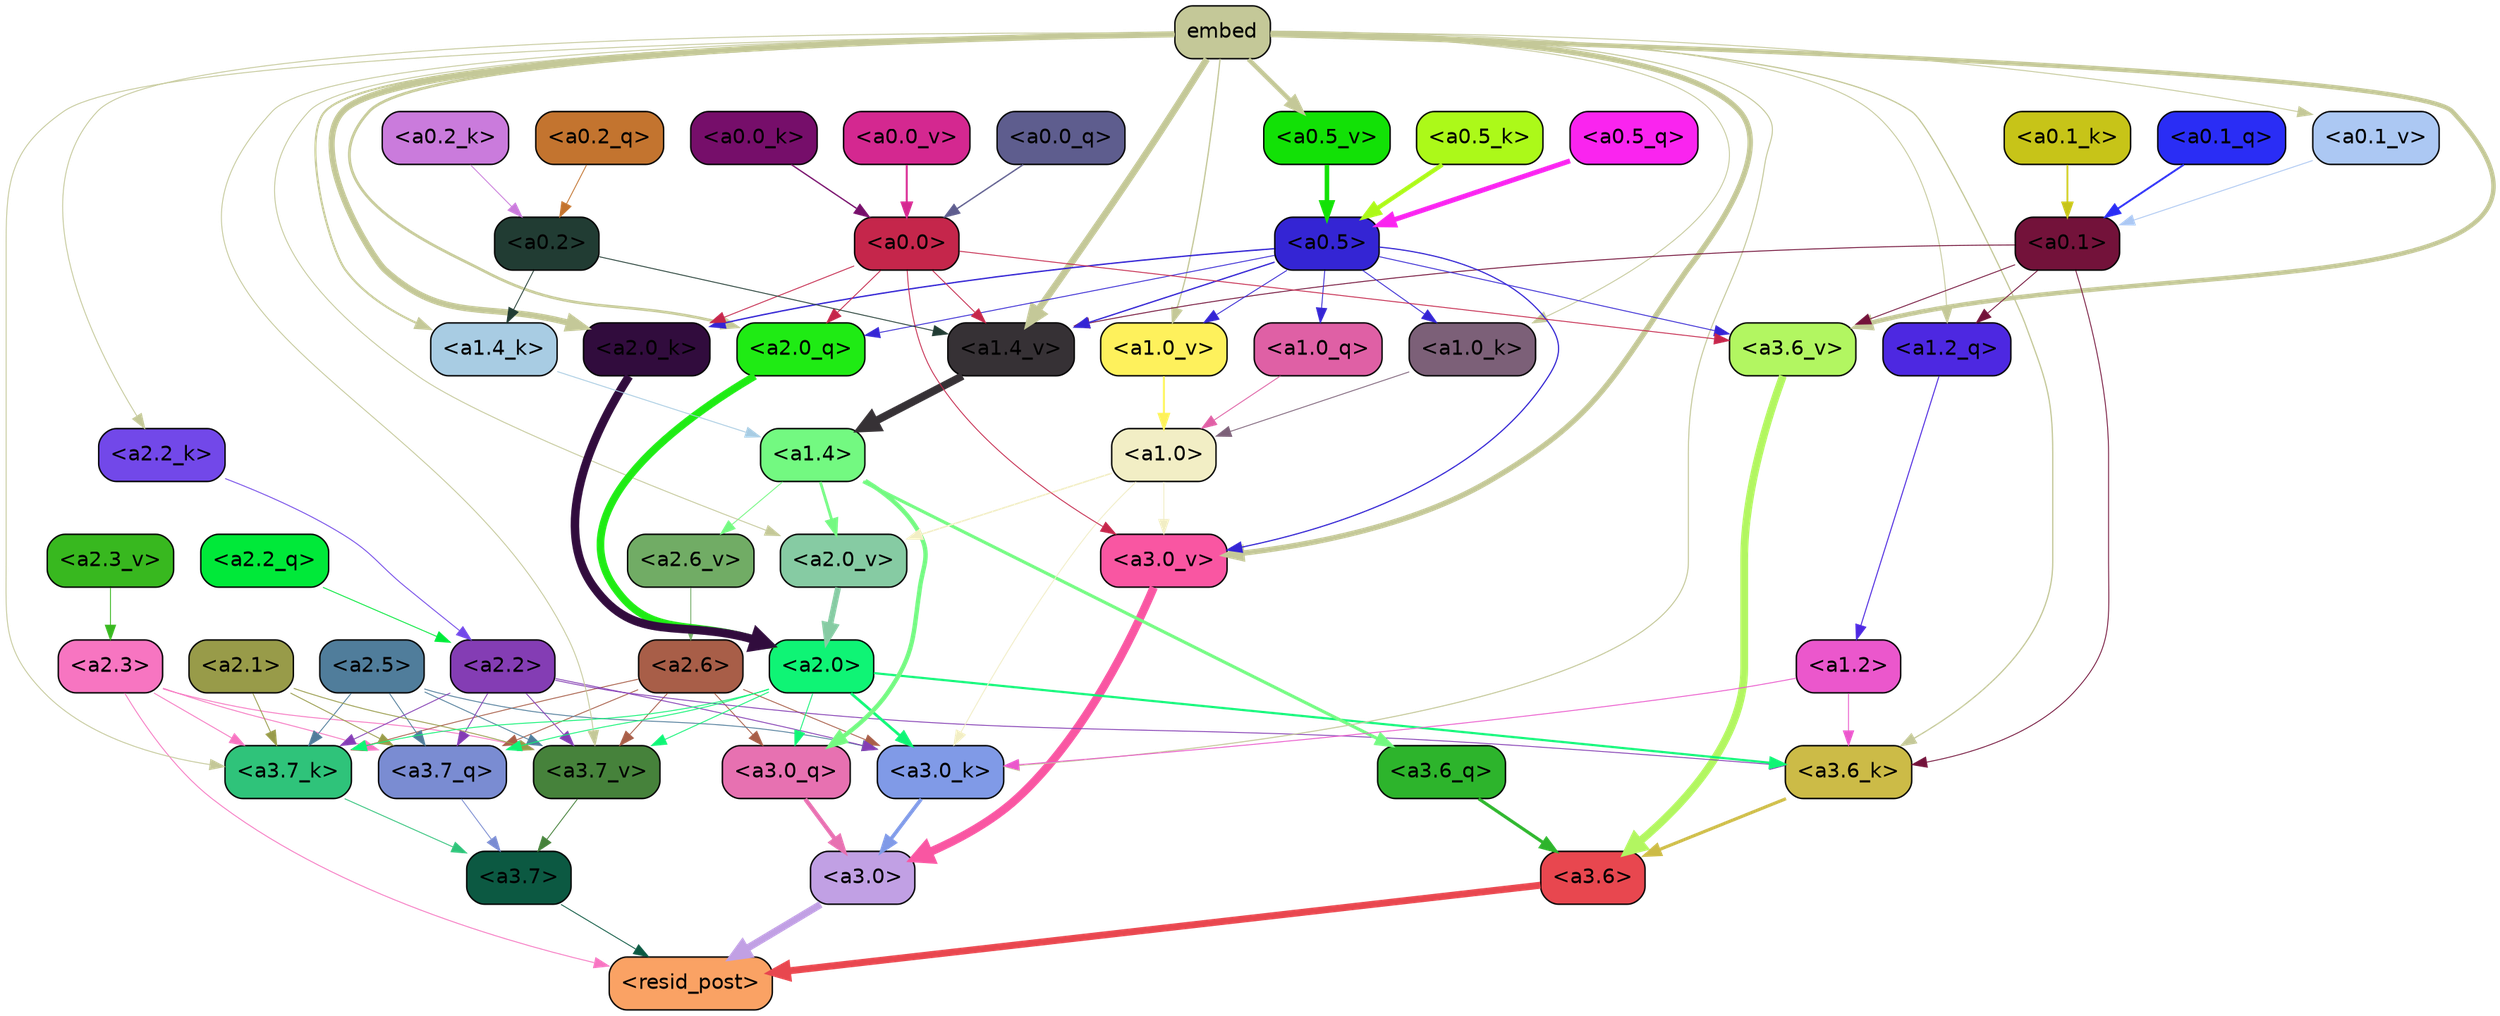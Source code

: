 strict digraph "" {
	graph [bgcolor=transparent,
		layout=dot,
		overlap=false,
		splines=true
	];
	"<a3.7>"	[color=black,
		fillcolor="#0c5942",
		fontname=Helvetica,
		shape=box,
		style="filled, rounded"];
	"<resid_post>"	[color=black,
		fillcolor="#faa264",
		fontname=Helvetica,
		shape=box,
		style="filled, rounded"];
	"<a3.7>" -> "<resid_post>"	[color="#0c5942",
		penwidth=0.6];
	"<a3.6>"	[color=black,
		fillcolor="#e8474f",
		fontname=Helvetica,
		shape=box,
		style="filled, rounded"];
	"<a3.6>" -> "<resid_post>"	[color="#e8474f",
		penwidth=4.752790808677673];
	"<a3.0>"	[color=black,
		fillcolor="#c1a0e4",
		fontname=Helvetica,
		shape=box,
		style="filled, rounded"];
	"<a3.0>" -> "<resid_post>"	[color="#c1a0e4",
		penwidth=4.897669434547424];
	"<a2.3>"	[color=black,
		fillcolor="#f775c1",
		fontname=Helvetica,
		shape=box,
		style="filled, rounded"];
	"<a2.3>" -> "<resid_post>"	[color="#f775c1",
		penwidth=0.6];
	"<a3.7_q>"	[color=black,
		fillcolor="#7a8cd2",
		fontname=Helvetica,
		shape=box,
		style="filled, rounded"];
	"<a2.3>" -> "<a3.7_q>"	[color="#f775c1",
		penwidth=0.6];
	"<a3.7_k>"	[color=black,
		fillcolor="#2fc37a",
		fontname=Helvetica,
		shape=box,
		style="filled, rounded"];
	"<a2.3>" -> "<a3.7_k>"	[color="#f775c1",
		penwidth=0.6];
	"<a3.7_v>"	[color=black,
		fillcolor="#46823b",
		fontname=Helvetica,
		shape=box,
		style="filled, rounded"];
	"<a2.3>" -> "<a3.7_v>"	[color="#f775c1",
		penwidth=0.6];
	"<a3.7_q>" -> "<a3.7>"	[color="#7a8cd2",
		penwidth=0.6];
	"<a3.6_q>"	[color=black,
		fillcolor="#2db42c",
		fontname=Helvetica,
		shape=box,
		style="filled, rounded"];
	"<a3.6_q>" -> "<a3.6>"	[color="#2db42c",
		penwidth=2.160832464694977];
	"<a3.0_q>"	[color=black,
		fillcolor="#e771b1",
		fontname=Helvetica,
		shape=box,
		style="filled, rounded"];
	"<a3.0_q>" -> "<a3.0>"	[color="#e771b1",
		penwidth=2.870753765106201];
	"<a3.7_k>" -> "<a3.7>"	[color="#2fc37a",
		penwidth=0.6];
	"<a3.6_k>"	[color=black,
		fillcolor="#ccbb47",
		fontname=Helvetica,
		shape=box,
		style="filled, rounded"];
	"<a3.6_k>" -> "<a3.6>"	[color="#ccbb47",
		penwidth=2.13908451795578];
	"<a3.0_k>"	[color=black,
		fillcolor="#809ae7",
		fontname=Helvetica,
		shape=box,
		style="filled, rounded"];
	"<a3.0_k>" -> "<a3.0>"	[color="#809ae7",
		penwidth=2.520303964614868];
	"<a3.7_v>" -> "<a3.7>"	[color="#46823b",
		penwidth=0.6];
	"<a3.6_v>"	[color=black,
		fillcolor="#b2f661",
		fontname=Helvetica,
		shape=box,
		style="filled, rounded"];
	"<a3.6_v>" -> "<a3.6>"	[color="#b2f661",
		penwidth=5.297133803367615];
	"<a3.0_v>"	[color=black,
		fillcolor="#f956a2",
		fontname=Helvetica,
		shape=box,
		style="filled, rounded"];
	"<a3.0_v>" -> "<a3.0>"	[color="#f956a2",
		penwidth=5.680712580680847];
	"<a2.6>"	[color=black,
		fillcolor="#a85e48",
		fontname=Helvetica,
		shape=box,
		style="filled, rounded"];
	"<a2.6>" -> "<a3.7_q>"	[color="#a85e48",
		penwidth=0.6];
	"<a2.6>" -> "<a3.0_q>"	[color="#a85e48",
		penwidth=0.6];
	"<a2.6>" -> "<a3.7_k>"	[color="#a85e48",
		penwidth=0.6];
	"<a2.6>" -> "<a3.0_k>"	[color="#a85e48",
		penwidth=0.6];
	"<a2.6>" -> "<a3.7_v>"	[color="#a85e48",
		penwidth=0.6];
	"<a2.5>"	[color=black,
		fillcolor="#507d9b",
		fontname=Helvetica,
		shape=box,
		style="filled, rounded"];
	"<a2.5>" -> "<a3.7_q>"	[color="#507d9b",
		penwidth=0.6];
	"<a2.5>" -> "<a3.7_k>"	[color="#507d9b",
		penwidth=0.6];
	"<a2.5>" -> "<a3.0_k>"	[color="#507d9b",
		penwidth=0.6];
	"<a2.5>" -> "<a3.7_v>"	[color="#507d9b",
		penwidth=0.6];
	"<a2.2>"	[color=black,
		fillcolor="#843db4",
		fontname=Helvetica,
		shape=box,
		style="filled, rounded"];
	"<a2.2>" -> "<a3.7_q>"	[color="#843db4",
		penwidth=0.6];
	"<a2.2>" -> "<a3.7_k>"	[color="#843db4",
		penwidth=0.6];
	"<a2.2>" -> "<a3.6_k>"	[color="#843db4",
		penwidth=0.6];
	"<a2.2>" -> "<a3.0_k>"	[color="#843db4",
		penwidth=0.6];
	"<a2.2>" -> "<a3.7_v>"	[color="#843db4",
		penwidth=0.6];
	"<a2.1>"	[color=black,
		fillcolor="#989b49",
		fontname=Helvetica,
		shape=box,
		style="filled, rounded"];
	"<a2.1>" -> "<a3.7_q>"	[color="#989b49",
		penwidth=0.6];
	"<a2.1>" -> "<a3.7_k>"	[color="#989b49",
		penwidth=0.6];
	"<a2.1>" -> "<a3.7_v>"	[color="#989b49",
		penwidth=0.6];
	"<a2.0>"	[color=black,
		fillcolor="#0ff475",
		fontname=Helvetica,
		shape=box,
		style="filled, rounded"];
	"<a2.0>" -> "<a3.7_q>"	[color="#0ff475",
		penwidth=0.6];
	"<a2.0>" -> "<a3.0_q>"	[color="#0ff475",
		penwidth=0.6];
	"<a2.0>" -> "<a3.7_k>"	[color="#0ff475",
		penwidth=0.6];
	"<a2.0>" -> "<a3.6_k>"	[color="#0ff475",
		penwidth=1.4811622872948647];
	"<a2.0>" -> "<a3.0_k>"	[color="#0ff475",
		penwidth=1.8632715698331594];
	"<a2.0>" -> "<a3.7_v>"	[color="#0ff475",
		penwidth=0.6];
	"<a1.4>"	[color=black,
		fillcolor="#73f981",
		fontname=Helvetica,
		shape=box,
		style="filled, rounded"];
	"<a1.4>" -> "<a3.6_q>"	[color="#73f981",
		penwidth=2.1468575447797775];
	"<a1.4>" -> "<a3.0_q>"	[color="#73f981",
		penwidth=3.0006065368652344];
	"<a2.6_v>"	[color=black,
		fillcolor="#71ac65",
		fontname=Helvetica,
		shape=box,
		style="filled, rounded"];
	"<a1.4>" -> "<a2.6_v>"	[color="#73f981",
		penwidth=0.6];
	"<a2.0_v>"	[color=black,
		fillcolor="#86cba3",
		fontname=Helvetica,
		shape=box,
		style="filled, rounded"];
	"<a1.4>" -> "<a2.0_v>"	[color="#73f981",
		penwidth=1.8759949803352356];
	embed	[color=black,
		fillcolor="#c4c898",
		fontname=Helvetica,
		shape=box,
		style="filled, rounded"];
	embed -> "<a3.7_k>"	[color="#c4c898",
		penwidth=0.6];
	embed -> "<a3.6_k>"	[color="#c4c898",
		penwidth=0.8410270567983389];
	embed -> "<a3.0_k>"	[color="#c4c898",
		penwidth=0.691851794719696];
	embed -> "<a3.7_v>"	[color="#c4c898",
		penwidth=0.6];
	embed -> "<a3.6_v>"	[color="#c4c898",
		penwidth=3.0758190751075745];
	embed -> "<a3.0_v>"	[color="#c4c898",
		penwidth=3.6927278637886047];
	"<a2.0_q>"	[color=black,
		fillcolor="#1feb14",
		fontname=Helvetica,
		shape=box,
		style="filled, rounded"];
	embed -> "<a2.0_q>"	[color="#c4c898",
		penwidth=1.8617419600486755];
	"<a2.2_k>"	[color=black,
		fillcolor="#7248e9",
		fontname=Helvetica,
		shape=box,
		style="filled, rounded"];
	embed -> "<a2.2_k>"	[color="#c4c898",
		penwidth=0.6];
	"<a2.0_k>"	[color=black,
		fillcolor="#310c3d",
		fontname=Helvetica,
		shape=box,
		style="filled, rounded"];
	embed -> "<a2.0_k>"	[color="#c4c898",
		penwidth=4.189224064350128];
	embed -> "<a2.0_v>"	[color="#c4c898",
		penwidth=0.6];
	"<a1.2_q>"	[color=black,
		fillcolor="#4d28e1",
		fontname=Helvetica,
		shape=box,
		style="filled, rounded"];
	embed -> "<a1.2_q>"	[color="#c4c898",
		penwidth=0.603080153465271];
	"<a1.4_k>"	[color=black,
		fillcolor="#a8cce3",
		fontname=Helvetica,
		shape=box,
		style="filled, rounded"];
	embed -> "<a1.4_k>"	[color="#c4c898",
		penwidth=1.3883130550384521];
	"<a1.0_k>"	[color=black,
		fillcolor="#7c6078",
		fontname=Helvetica,
		shape=box,
		style="filled, rounded"];
	embed -> "<a1.0_k>"	[color="#c4c898",
		penwidth=0.6];
	"<a1.4_v>"	[color=black,
		fillcolor="#363135",
		fontname=Helvetica,
		shape=box,
		style="filled, rounded"];
	embed -> "<a1.4_v>"	[color="#c4c898",
		penwidth=4.585226953029633];
	"<a1.0_v>"	[color=black,
		fillcolor="#fef15c",
		fontname=Helvetica,
		shape=box,
		style="filled, rounded"];
	embed -> "<a1.0_v>"	[color="#c4c898",
		penwidth=0.8794136047363281];
	"<a0.5_v>"	[color=black,
		fillcolor="#12e106",
		fontname=Helvetica,
		shape=box,
		style="filled, rounded"];
	embed -> "<a0.5_v>"	[color="#c4c898",
		penwidth=3.067227065563202];
	"<a0.1_v>"	[color=black,
		fillcolor="#acc8f3",
		fontname=Helvetica,
		shape=box,
		style="filled, rounded"];
	embed -> "<a0.1_v>"	[color="#c4c898",
		penwidth=0.6];
	"<a1.2>"	[color=black,
		fillcolor="#eb57cc",
		fontname=Helvetica,
		shape=box,
		style="filled, rounded"];
	"<a1.2>" -> "<a3.6_k>"	[color="#eb57cc",
		penwidth=0.6];
	"<a1.2>" -> "<a3.0_k>"	[color="#eb57cc",
		penwidth=0.6];
	"<a0.1>"	[color=black,
		fillcolor="#73123a",
		fontname=Helvetica,
		shape=box,
		style="filled, rounded"];
	"<a0.1>" -> "<a3.6_k>"	[color="#73123a",
		penwidth=0.6];
	"<a0.1>" -> "<a3.6_v>"	[color="#73123a",
		penwidth=0.6];
	"<a0.1>" -> "<a1.2_q>"	[color="#73123a",
		penwidth=0.6];
	"<a0.1>" -> "<a1.4_v>"	[color="#73123a",
		penwidth=0.6243228018283844];
	"<a1.0>"	[color=black,
		fillcolor="#f2eec5",
		fontname=Helvetica,
		shape=box,
		style="filled, rounded"];
	"<a1.0>" -> "<a3.0_k>"	[color="#f2eec5",
		penwidth=0.6];
	"<a1.0>" -> "<a3.0_v>"	[color="#f2eec5",
		penwidth=0.6];
	"<a1.0>" -> "<a2.0_v>"	[color="#f2eec5",
		penwidth=0.9620223194360733];
	"<a0.5>"	[color=black,
		fillcolor="#3425d4",
		fontname=Helvetica,
		shape=box,
		style="filled, rounded"];
	"<a0.5>" -> "<a3.6_v>"	[color="#3425d4",
		penwidth=0.6];
	"<a0.5>" -> "<a3.0_v>"	[color="#3425d4",
		penwidth=0.8028683364391327];
	"<a0.5>" -> "<a2.0_q>"	[color="#3425d4",
		penwidth=0.6];
	"<a0.5>" -> "<a2.0_k>"	[color="#3425d4",
		penwidth=0.9350990951061249];
	"<a1.0_q>"	[color=black,
		fillcolor="#df60a5",
		fontname=Helvetica,
		shape=box,
		style="filled, rounded"];
	"<a0.5>" -> "<a1.0_q>"	[color="#3425d4",
		penwidth=0.6];
	"<a0.5>" -> "<a1.0_k>"	[color="#3425d4",
		penwidth=0.6];
	"<a0.5>" -> "<a1.4_v>"	[color="#3425d4",
		penwidth=0.9007003456354141];
	"<a0.5>" -> "<a1.0_v>"	[color="#3425d4",
		penwidth=0.6];
	"<a0.0>"	[color=black,
		fillcolor="#c5264b",
		fontname=Helvetica,
		shape=box,
		style="filled, rounded"];
	"<a0.0>" -> "<a3.6_v>"	[color="#c5264b",
		penwidth=0.6];
	"<a0.0>" -> "<a3.0_v>"	[color="#c5264b",
		penwidth=0.6];
	"<a0.0>" -> "<a2.0_q>"	[color="#c5264b",
		penwidth=0.6];
	"<a0.0>" -> "<a2.0_k>"	[color="#c5264b",
		penwidth=0.6];
	"<a0.0>" -> "<a1.4_v>"	[color="#c5264b",
		penwidth=0.6];
	"<a2.2_q>"	[color=black,
		fillcolor="#00e939",
		fontname=Helvetica,
		shape=box,
		style="filled, rounded"];
	"<a2.2_q>" -> "<a2.2>"	[color="#00e939",
		penwidth=0.6];
	"<a2.0_q>" -> "<a2.0>"	[color="#1feb14",
		penwidth=5.1847569942474365];
	"<a2.2_k>" -> "<a2.2>"	[color="#7248e9",
		penwidth=0.6149471998214722];
	"<a2.0_k>" -> "<a2.0>"	[color="#310c3d",
		penwidth=5.773491740226746];
	"<a2.6_v>" -> "<a2.6>"	[color="#71ac65",
		penwidth=0.6];
	"<a2.3_v>"	[color=black,
		fillcolor="#38b81f",
		fontname=Helvetica,
		shape=box,
		style="filled, rounded"];
	"<a2.3_v>" -> "<a2.3>"	[color="#38b81f",
		penwidth=0.6];
	"<a2.0_v>" -> "<a2.0>"	[color="#86cba3",
		penwidth=3.9731863737106323];
	"<a1.2_q>" -> "<a1.2>"	[color="#4d28e1",
		penwidth=0.6863181293010712];
	"<a1.0_q>" -> "<a1.0>"	[color="#df60a5",
		penwidth=0.6];
	"<a1.4_k>" -> "<a1.4>"	[color="#a8cce3",
		penwidth=0.6];
	"<a1.0_k>" -> "<a1.0>"	[color="#7c6078",
		penwidth=0.6];
	"<a1.4_v>" -> "<a1.4>"	[color="#363135",
		penwidth=5.299546539783478];
	"<a1.0_v>" -> "<a1.0>"	[color="#fef15c",
		penwidth=1.3690393567085266];
	"<a0.2>"	[color=black,
		fillcolor="#213c33",
		fontname=Helvetica,
		shape=box,
		style="filled, rounded"];
	"<a0.2>" -> "<a1.4_k>"	[color="#213c33",
		penwidth=0.6];
	"<a0.2>" -> "<a1.4_v>"	[color="#213c33",
		penwidth=0.6];
	"<a0.5_q>"	[color=black,
		fillcolor="#fa24ef",
		fontname=Helvetica,
		shape=box,
		style="filled, rounded"];
	"<a0.5_q>" -> "<a0.5>"	[color="#fa24ef",
		penwidth=3.3617979288101196];
	"<a0.2_q>"	[color=black,
		fillcolor="#c3742f",
		fontname=Helvetica,
		shape=box,
		style="filled, rounded"];
	"<a0.2_q>" -> "<a0.2>"	[color="#c3742f",
		penwidth=0.6];
	"<a0.1_q>"	[color=black,
		fillcolor="#2a2df5",
		fontname=Helvetica,
		shape=box,
		style="filled, rounded"];
	"<a0.1_q>" -> "<a0.1>"	[color="#2a2df5",
		penwidth=1.2746449708938599];
	"<a0.0_q>"	[color=black,
		fillcolor="#5e5d8e",
		fontname=Helvetica,
		shape=box,
		style="filled, rounded"];
	"<a0.0_q>" -> "<a0.0>"	[color="#5e5d8e",
		penwidth=0.908722996711731];
	"<a0.5_k>"	[color=black,
		fillcolor="#acf919",
		fontname=Helvetica,
		shape=box,
		style="filled, rounded"];
	"<a0.5_k>" -> "<a0.5>"	[color="#acf919",
		penwidth=2.9678943157196045];
	"<a0.2_k>"	[color=black,
		fillcolor="#ca7bdc",
		fontname=Helvetica,
		shape=box,
		style="filled, rounded"];
	"<a0.2_k>" -> "<a0.2>"	[color="#ca7bdc",
		penwidth=0.6];
	"<a0.1_k>"	[color=black,
		fillcolor="#c7c418",
		fontname=Helvetica,
		shape=box,
		style="filled, rounded"];
	"<a0.1_k>" -> "<a0.1>"	[color="#c7c418",
		penwidth=1.1911210417747498];
	"<a0.0_k>"	[color=black,
		fillcolor="#760e6a",
		fontname=Helvetica,
		shape=box,
		style="filled, rounded"];
	"<a0.0_k>" -> "<a0.0>"	[color="#760e6a",
		penwidth=0.8891661167144775];
	"<a0.5_v>" -> "<a0.5>"	[color="#12e106",
		penwidth=3.087551772594452];
	"<a0.1_v>" -> "<a0.1>"	[color="#acc8f3",
		penwidth=0.6];
	"<a0.0_v>"	[color=black,
		fillcolor="#d42890",
		fontname=Helvetica,
		shape=box,
		style="filled, rounded"];
	"<a0.0_v>" -> "<a0.0>"	[color="#d42890",
		penwidth=1.3224871754646301];
}
